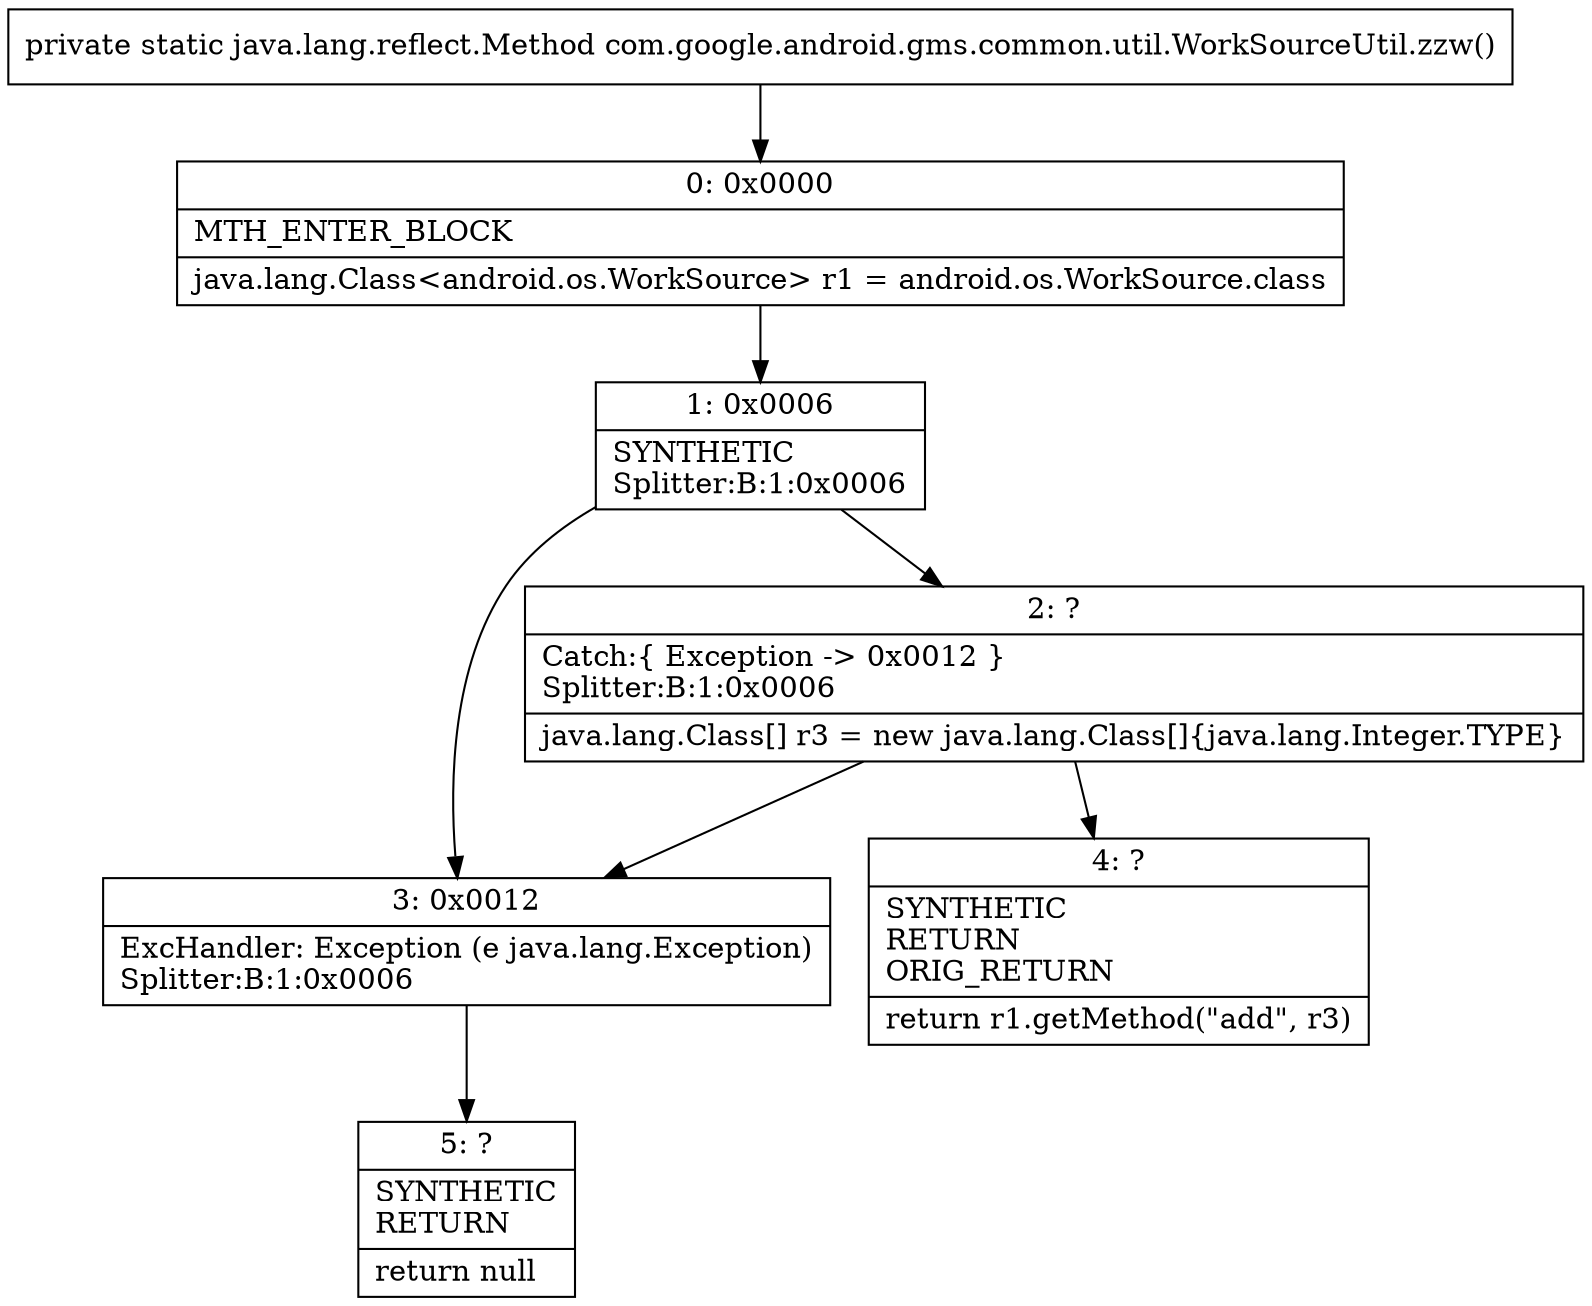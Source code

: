 digraph "CFG forcom.google.android.gms.common.util.WorkSourceUtil.zzw()Ljava\/lang\/reflect\/Method;" {
Node_0 [shape=record,label="{0\:\ 0x0000|MTH_ENTER_BLOCK\l|java.lang.Class\<android.os.WorkSource\> r1 = android.os.WorkSource.class\l}"];
Node_1 [shape=record,label="{1\:\ 0x0006|SYNTHETIC\lSplitter:B:1:0x0006\l}"];
Node_2 [shape=record,label="{2\:\ ?|Catch:\{ Exception \-\> 0x0012 \}\lSplitter:B:1:0x0006\l|java.lang.Class[] r3 = new java.lang.Class[]\{java.lang.Integer.TYPE\}\l}"];
Node_3 [shape=record,label="{3\:\ 0x0012|ExcHandler: Exception (e java.lang.Exception)\lSplitter:B:1:0x0006\l}"];
Node_4 [shape=record,label="{4\:\ ?|SYNTHETIC\lRETURN\lORIG_RETURN\l|return r1.getMethod(\"add\", r3)\l}"];
Node_5 [shape=record,label="{5\:\ ?|SYNTHETIC\lRETURN\l|return null\l}"];
MethodNode[shape=record,label="{private static java.lang.reflect.Method com.google.android.gms.common.util.WorkSourceUtil.zzw() }"];
MethodNode -> Node_0;
Node_0 -> Node_1;
Node_1 -> Node_2;
Node_1 -> Node_3;
Node_2 -> Node_3;
Node_2 -> Node_4;
Node_3 -> Node_5;
}

